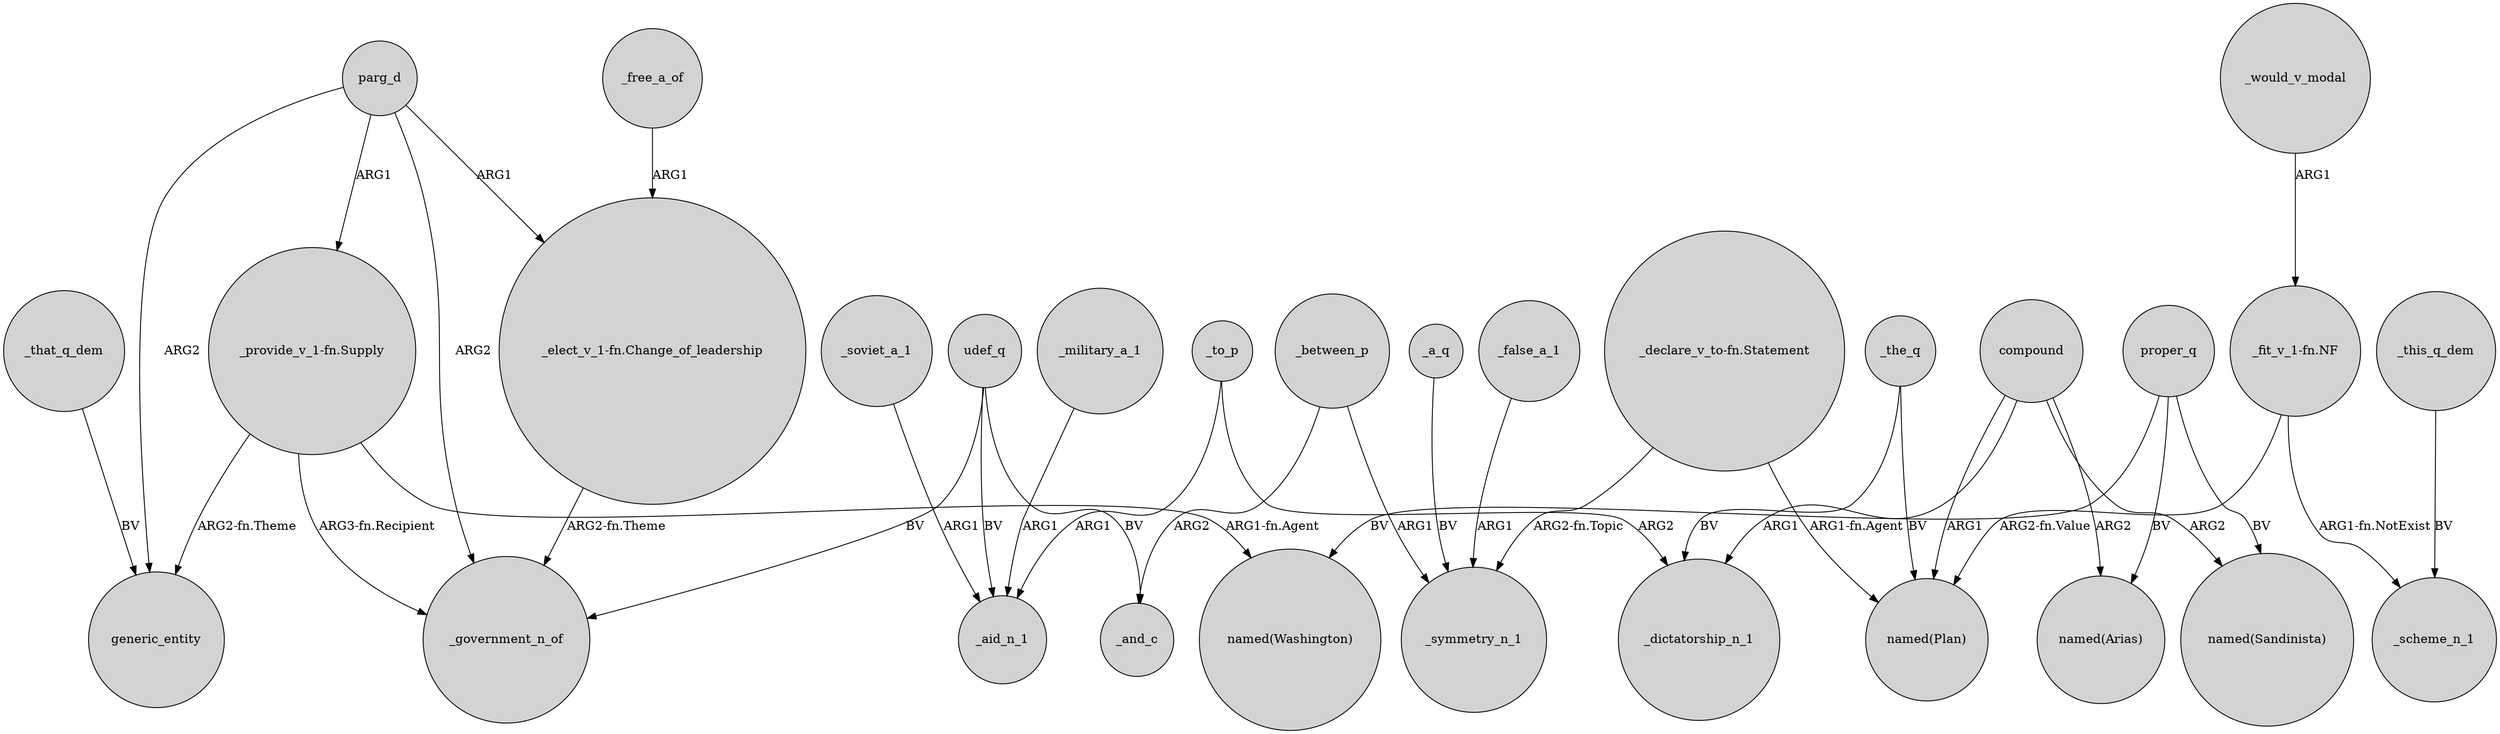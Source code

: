 digraph {
	node [shape=circle style=filled]
	"_provide_v_1-fn.Supply" -> _government_n_of [label="ARG3-fn.Recipient"]
	"_provide_v_1-fn.Supply" -> generic_entity [label="ARG2-fn.Theme"]
	_military_a_1 -> _aid_n_1 [label=ARG1]
	_false_a_1 -> _symmetry_n_1 [label=ARG1]
	_that_q_dem -> generic_entity [label=BV]
	udef_q -> _government_n_of [label=BV]
	parg_d -> generic_entity [label=ARG2]
	_would_v_modal -> "_fit_v_1-fn.NF" [label=ARG1]
	_a_q -> _symmetry_n_1 [label=BV]
	parg_d -> "_elect_v_1-fn.Change_of_leadership" [label=ARG1]
	"_declare_v_to-fn.Statement" -> "named(Plan)" [label="ARG1-fn.Agent"]
	proper_q -> "named(Washington)" [label=BV]
	parg_d -> _government_n_of [label=ARG2]
	_soviet_a_1 -> _aid_n_1 [label=ARG1]
	_the_q -> "named(Plan)" [label=BV]
	_between_p -> _and_c [label=ARG2]
	compound -> "named(Sandinista)" [label=ARG2]
	_the_q -> _dictatorship_n_1 [label=BV]
	_free_a_of -> "_elect_v_1-fn.Change_of_leadership" [label=ARG1]
	"_declare_v_to-fn.Statement" -> _symmetry_n_1 [label="ARG2-fn.Topic"]
	proper_q -> "named(Arias)" [label=BV]
	compound -> "named(Plan)" [label=ARG1]
	_to_p -> _dictatorship_n_1 [label=ARG2]
	"_fit_v_1-fn.NF" -> _scheme_n_1 [label="ARG1-fn.NotExist"]
	compound -> "named(Arias)" [label=ARG2]
	compound -> _dictatorship_n_1 [label=ARG1]
	proper_q -> "named(Sandinista)" [label=BV]
	udef_q -> _aid_n_1 [label=BV]
	parg_d -> "_provide_v_1-fn.Supply" [label=ARG1]
	_this_q_dem -> _scheme_n_1 [label=BV]
	udef_q -> _and_c [label=BV]
	"_provide_v_1-fn.Supply" -> "named(Washington)" [label="ARG1-fn.Agent"]
	"_fit_v_1-fn.NF" -> "named(Plan)" [label="ARG2-fn.Value"]
	_between_p -> _symmetry_n_1 [label=ARG1]
	_to_p -> _aid_n_1 [label=ARG1]
	"_elect_v_1-fn.Change_of_leadership" -> _government_n_of [label="ARG2-fn.Theme"]
}
